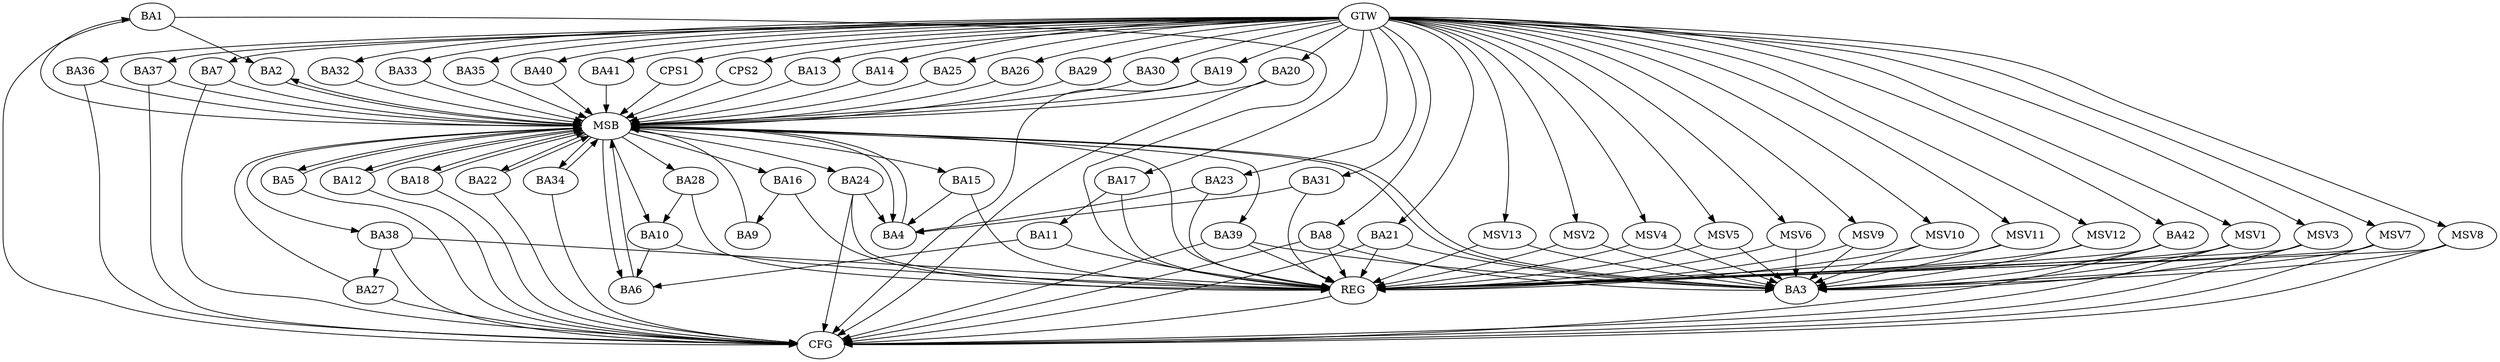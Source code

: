 strict digraph G {
  BA1 [ label="BA1" ];
  BA2 [ label="BA2" ];
  BA3 [ label="BA3" ];
  BA4 [ label="BA4" ];
  BA5 [ label="BA5" ];
  BA6 [ label="BA6" ];
  BA7 [ label="BA7" ];
  BA8 [ label="BA8" ];
  BA9 [ label="BA9" ];
  BA10 [ label="BA10" ];
  BA11 [ label="BA11" ];
  BA12 [ label="BA12" ];
  BA13 [ label="BA13" ];
  BA14 [ label="BA14" ];
  BA15 [ label="BA15" ];
  BA16 [ label="BA16" ];
  BA17 [ label="BA17" ];
  BA18 [ label="BA18" ];
  BA19 [ label="BA19" ];
  BA20 [ label="BA20" ];
  BA21 [ label="BA21" ];
  BA22 [ label="BA22" ];
  BA23 [ label="BA23" ];
  BA24 [ label="BA24" ];
  BA25 [ label="BA25" ];
  BA26 [ label="BA26" ];
  BA27 [ label="BA27" ];
  BA28 [ label="BA28" ];
  BA29 [ label="BA29" ];
  BA30 [ label="BA30" ];
  BA31 [ label="BA31" ];
  BA32 [ label="BA32" ];
  BA33 [ label="BA33" ];
  BA34 [ label="BA34" ];
  BA35 [ label="BA35" ];
  BA36 [ label="BA36" ];
  BA37 [ label="BA37" ];
  BA38 [ label="BA38" ];
  BA39 [ label="BA39" ];
  BA40 [ label="BA40" ];
  BA41 [ label="BA41" ];
  BA42 [ label="BA42" ];
  CPS1 [ label="CPS1" ];
  CPS2 [ label="CPS2" ];
  GTW [ label="GTW" ];
  REG [ label="REG" ];
  MSB [ label="MSB" ];
  CFG [ label="CFG" ];
  MSV1 [ label="MSV1" ];
  MSV2 [ label="MSV2" ];
  MSV3 [ label="MSV3" ];
  MSV4 [ label="MSV4" ];
  MSV5 [ label="MSV5" ];
  MSV6 [ label="MSV6" ];
  MSV7 [ label="MSV7" ];
  MSV8 [ label="MSV8" ];
  MSV9 [ label="MSV9" ];
  MSV10 [ label="MSV10" ];
  MSV11 [ label="MSV11" ];
  MSV12 [ label="MSV12" ];
  MSV13 [ label="MSV13" ];
  BA1 -> BA2;
  BA8 -> BA3;
  BA10 -> BA6;
  BA11 -> BA6;
  BA15 -> BA4;
  BA16 -> BA9;
  BA17 -> BA11;
  BA21 -> BA3;
  BA23 -> BA4;
  BA24 -> BA4;
  BA28 -> BA10;
  BA31 -> BA4;
  BA38 -> BA27;
  BA39 -> BA3;
  BA42 -> BA3;
  GTW -> BA7;
  GTW -> BA8;
  GTW -> BA13;
  GTW -> BA14;
  GTW -> BA17;
  GTW -> BA19;
  GTW -> BA20;
  GTW -> BA21;
  GTW -> BA23;
  GTW -> BA25;
  GTW -> BA26;
  GTW -> BA29;
  GTW -> BA30;
  GTW -> BA31;
  GTW -> BA32;
  GTW -> BA33;
  GTW -> BA35;
  GTW -> BA36;
  GTW -> BA37;
  GTW -> BA40;
  GTW -> BA41;
  GTW -> BA42;
  GTW -> CPS1;
  GTW -> CPS2;
  BA1 -> REG;
  BA8 -> REG;
  BA10 -> REG;
  BA11 -> REG;
  BA15 -> REG;
  BA16 -> REG;
  BA17 -> REG;
  BA21 -> REG;
  BA23 -> REG;
  BA24 -> REG;
  BA28 -> REG;
  BA31 -> REG;
  BA38 -> REG;
  BA39 -> REG;
  BA42 -> REG;
  BA2 -> MSB;
  MSB -> BA1;
  MSB -> REG;
  BA3 -> MSB;
  MSB -> BA2;
  BA4 -> MSB;
  MSB -> BA3;
  BA5 -> MSB;
  BA6 -> MSB;
  BA7 -> MSB;
  BA9 -> MSB;
  BA12 -> MSB;
  MSB -> BA4;
  BA13 -> MSB;
  BA14 -> MSB;
  BA18 -> MSB;
  BA19 -> MSB;
  MSB -> BA12;
  BA20 -> MSB;
  MSB -> BA18;
  BA22 -> MSB;
  MSB -> BA5;
  BA25 -> MSB;
  MSB -> BA24;
  BA26 -> MSB;
  MSB -> BA10;
  BA27 -> MSB;
  BA29 -> MSB;
  BA30 -> MSB;
  BA32 -> MSB;
  MSB -> BA6;
  BA33 -> MSB;
  BA34 -> MSB;
  BA35 -> MSB;
  BA36 -> MSB;
  MSB -> BA34;
  BA37 -> MSB;
  BA40 -> MSB;
  MSB -> BA39;
  BA41 -> MSB;
  MSB -> BA28;
  CPS1 -> MSB;
  MSB -> BA16;
  MSB -> BA15;
  CPS2 -> MSB;
  MSB -> BA22;
  MSB -> BA38;
  BA7 -> CFG;
  BA8 -> CFG;
  BA34 -> CFG;
  BA39 -> CFG;
  BA38 -> CFG;
  BA27 -> CFG;
  BA20 -> CFG;
  BA5 -> CFG;
  BA22 -> CFG;
  BA42 -> CFG;
  BA37 -> CFG;
  BA1 -> CFG;
  BA12 -> CFG;
  BA24 -> CFG;
  BA21 -> CFG;
  BA19 -> CFG;
  BA18 -> CFG;
  BA36 -> CFG;
  REG -> CFG;
  MSV1 -> BA3;
  MSV2 -> BA3;
  GTW -> MSV1;
  MSV1 -> REG;
  MSV1 -> CFG;
  GTW -> MSV2;
  MSV2 -> REG;
  MSV3 -> BA3;
  GTW -> MSV3;
  MSV3 -> REG;
  MSV3 -> CFG;
  MSV4 -> BA3;
  MSV5 -> BA3;
  GTW -> MSV4;
  MSV4 -> REG;
  GTW -> MSV5;
  MSV5 -> REG;
  MSV6 -> BA3;
  GTW -> MSV6;
  MSV6 -> REG;
  MSV7 -> BA3;
  GTW -> MSV7;
  MSV7 -> REG;
  MSV7 -> CFG;
  MSV8 -> BA3;
  GTW -> MSV8;
  MSV8 -> REG;
  MSV8 -> CFG;
  MSV9 -> BA3;
  GTW -> MSV9;
  MSV9 -> REG;
  MSV10 -> BA3;
  MSV11 -> BA3;
  GTW -> MSV10;
  MSV10 -> REG;
  GTW -> MSV11;
  MSV11 -> REG;
  MSV12 -> BA3;
  GTW -> MSV12;
  MSV12 -> REG;
  MSV13 -> BA3;
  GTW -> MSV13;
  MSV13 -> REG;
}
